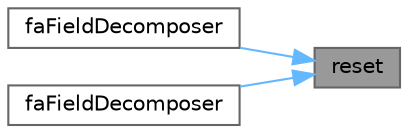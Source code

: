 digraph "reset"
{
 // LATEX_PDF_SIZE
  bgcolor="transparent";
  edge [fontname=Helvetica,fontsize=10,labelfontname=Helvetica,labelfontsize=10];
  node [fontname=Helvetica,fontsize=10,shape=box,height=0.2,width=0.4];
  rankdir="RL";
  Node1 [id="Node000001",label="reset",height=0.2,width=0.4,color="gray40", fillcolor="grey60", style="filled", fontcolor="black",tooltip=" "];
  Node1 -> Node2 [id="edge1_Node000001_Node000002",dir="back",color="steelblue1",style="solid",tooltip=" "];
  Node2 [id="Node000002",label="faFieldDecomposer",height=0.2,width=0.4,color="grey40", fillcolor="white", style="filled",URL="$classFoam_1_1faFieldDecomposer.html#ab71303a18a5d7f013af98fbacf784a75",tooltip=" "];
  Node1 -> Node3 [id="edge2_Node000001_Node000003",dir="back",color="steelblue1",style="solid",tooltip=" "];
  Node3 [id="Node000003",label="faFieldDecomposer",height=0.2,width=0.4,color="grey40", fillcolor="white", style="filled",URL="$classFoam_1_1faFieldDecomposer.html#aae92e34aa98a38c1197ccec72e9054ba",tooltip=" "];
}
